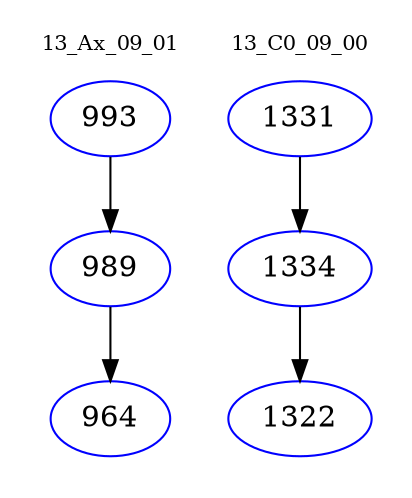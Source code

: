 digraph{
subgraph cluster_0 {
color = white
label = "13_Ax_09_01";
fontsize=10;
T0_993 [label="993", color="blue"]
T0_993 -> T0_989 [color="black"]
T0_989 [label="989", color="blue"]
T0_989 -> T0_964 [color="black"]
T0_964 [label="964", color="blue"]
}
subgraph cluster_1 {
color = white
label = "13_C0_09_00";
fontsize=10;
T1_1331 [label="1331", color="blue"]
T1_1331 -> T1_1334 [color="black"]
T1_1334 [label="1334", color="blue"]
T1_1334 -> T1_1322 [color="black"]
T1_1322 [label="1322", color="blue"]
}
}
